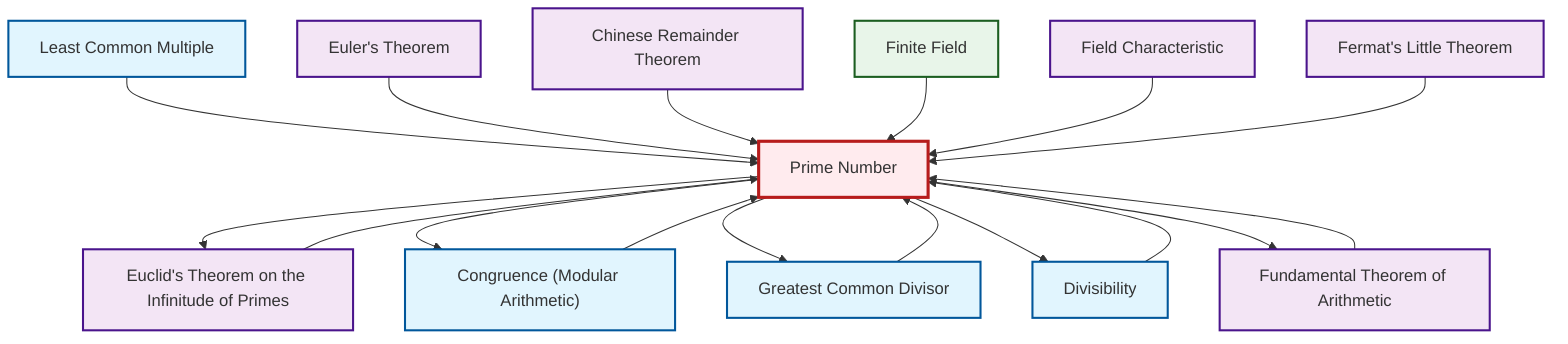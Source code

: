 graph TD
    classDef definition fill:#e1f5fe,stroke:#01579b,stroke-width:2px
    classDef theorem fill:#f3e5f5,stroke:#4a148c,stroke-width:2px
    classDef axiom fill:#fff3e0,stroke:#e65100,stroke-width:2px
    classDef example fill:#e8f5e9,stroke:#1b5e20,stroke-width:2px
    classDef current fill:#ffebee,stroke:#b71c1c,stroke-width:3px
    ex-finite-field["Finite Field"]:::example
    def-gcd["Greatest Common Divisor"]:::definition
    def-lcm["Least Common Multiple"]:::definition
    thm-fundamental-arithmetic["Fundamental Theorem of Arithmetic"]:::theorem
    def-congruence["Congruence (Modular Arithmetic)"]:::definition
    thm-euclid-infinitude-primes["Euclid's Theorem on the Infinitude of Primes"]:::theorem
    thm-field-characteristic["Field Characteristic"]:::theorem
    def-divisibility["Divisibility"]:::definition
    thm-chinese-remainder["Chinese Remainder Theorem"]:::theorem
    thm-euler["Euler's Theorem"]:::theorem
    def-prime["Prime Number"]:::definition
    thm-fermat-little["Fermat's Little Theorem"]:::theorem
    def-prime --> thm-euclid-infinitude-primes
    thm-fundamental-arithmetic --> def-prime
    def-prime --> def-congruence
    def-lcm --> def-prime
    thm-euclid-infinitude-primes --> def-prime
    def-congruence --> def-prime
    def-prime --> def-gcd
    def-prime --> def-divisibility
    thm-euler --> def-prime
    thm-chinese-remainder --> def-prime
    def-divisibility --> def-prime
    ex-finite-field --> def-prime
    thm-field-characteristic --> def-prime
    def-prime --> thm-fundamental-arithmetic
    thm-fermat-little --> def-prime
    def-gcd --> def-prime
    class def-prime current